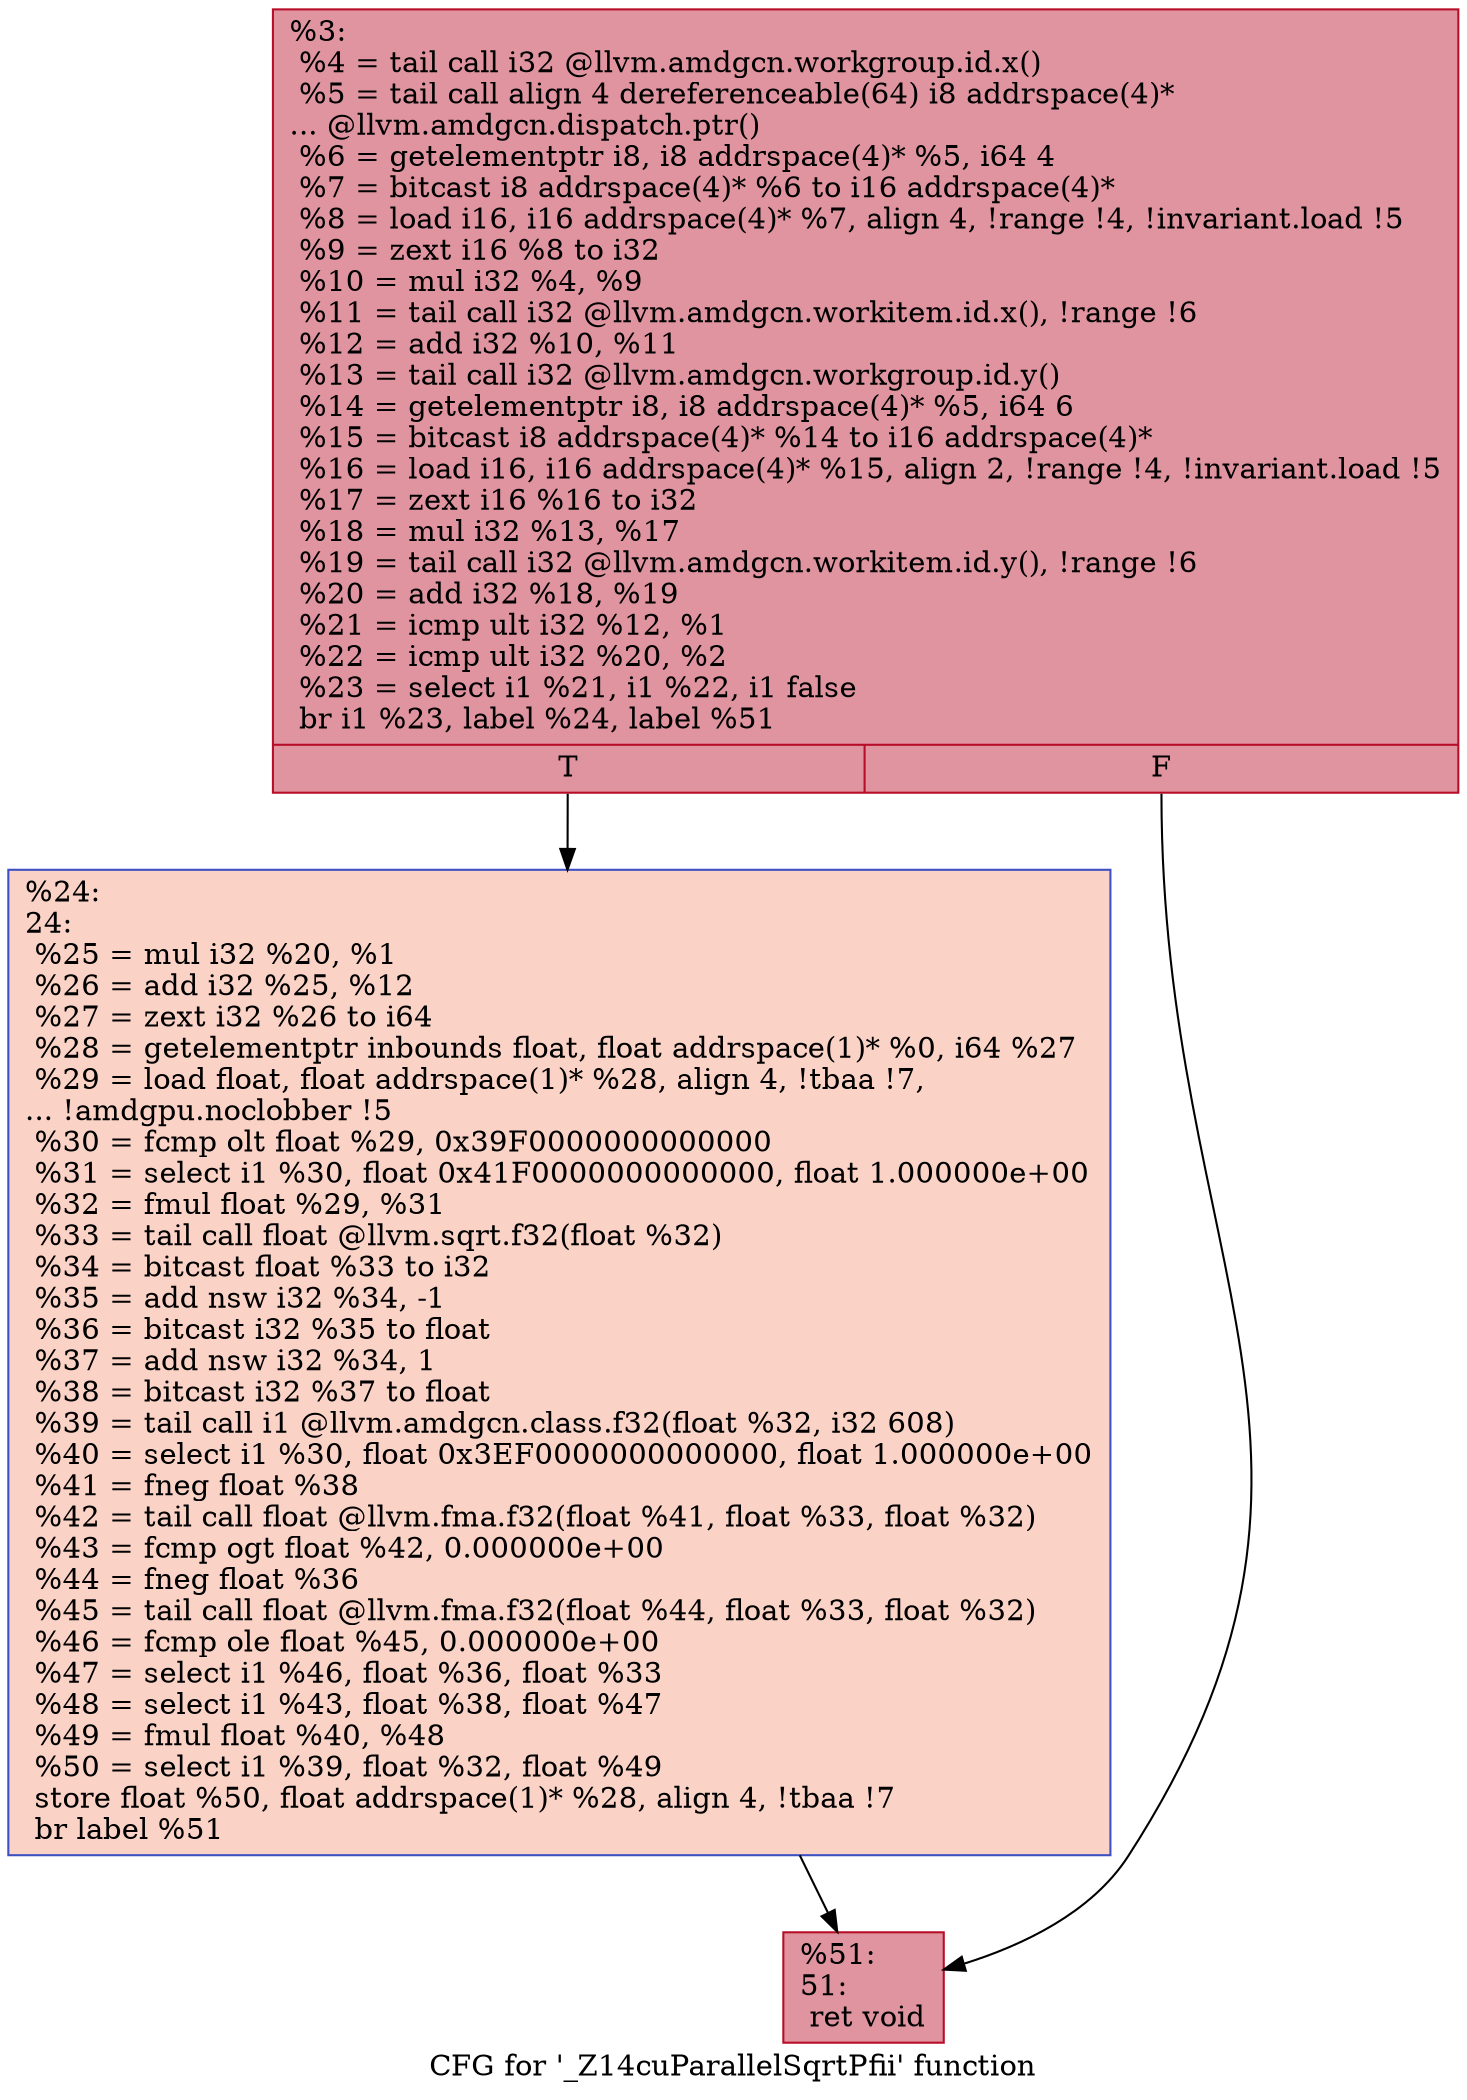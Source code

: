 digraph "CFG for '_Z14cuParallelSqrtPfii' function" {
	label="CFG for '_Z14cuParallelSqrtPfii' function";

	Node0x5f1b7f0 [shape=record,color="#b70d28ff", style=filled, fillcolor="#b70d2870",label="{%3:\l  %4 = tail call i32 @llvm.amdgcn.workgroup.id.x()\l  %5 = tail call align 4 dereferenceable(64) i8 addrspace(4)*\l... @llvm.amdgcn.dispatch.ptr()\l  %6 = getelementptr i8, i8 addrspace(4)* %5, i64 4\l  %7 = bitcast i8 addrspace(4)* %6 to i16 addrspace(4)*\l  %8 = load i16, i16 addrspace(4)* %7, align 4, !range !4, !invariant.load !5\l  %9 = zext i16 %8 to i32\l  %10 = mul i32 %4, %9\l  %11 = tail call i32 @llvm.amdgcn.workitem.id.x(), !range !6\l  %12 = add i32 %10, %11\l  %13 = tail call i32 @llvm.amdgcn.workgroup.id.y()\l  %14 = getelementptr i8, i8 addrspace(4)* %5, i64 6\l  %15 = bitcast i8 addrspace(4)* %14 to i16 addrspace(4)*\l  %16 = load i16, i16 addrspace(4)* %15, align 2, !range !4, !invariant.load !5\l  %17 = zext i16 %16 to i32\l  %18 = mul i32 %13, %17\l  %19 = tail call i32 @llvm.amdgcn.workitem.id.y(), !range !6\l  %20 = add i32 %18, %19\l  %21 = icmp ult i32 %12, %1\l  %22 = icmp ult i32 %20, %2\l  %23 = select i1 %21, i1 %22, i1 false\l  br i1 %23, label %24, label %51\l|{<s0>T|<s1>F}}"];
	Node0x5f1b7f0:s0 -> Node0x5f1f270;
	Node0x5f1b7f0:s1 -> Node0x5f1f300;
	Node0x5f1f270 [shape=record,color="#3d50c3ff", style=filled, fillcolor="#f59c7d70",label="{%24:\l24:                                               \l  %25 = mul i32 %20, %1\l  %26 = add i32 %25, %12\l  %27 = zext i32 %26 to i64\l  %28 = getelementptr inbounds float, float addrspace(1)* %0, i64 %27\l  %29 = load float, float addrspace(1)* %28, align 4, !tbaa !7,\l... !amdgpu.noclobber !5\l  %30 = fcmp olt float %29, 0x39F0000000000000\l  %31 = select i1 %30, float 0x41F0000000000000, float 1.000000e+00\l  %32 = fmul float %29, %31\l  %33 = tail call float @llvm.sqrt.f32(float %32)\l  %34 = bitcast float %33 to i32\l  %35 = add nsw i32 %34, -1\l  %36 = bitcast i32 %35 to float\l  %37 = add nsw i32 %34, 1\l  %38 = bitcast i32 %37 to float\l  %39 = tail call i1 @llvm.amdgcn.class.f32(float %32, i32 608)\l  %40 = select i1 %30, float 0x3EF0000000000000, float 1.000000e+00\l  %41 = fneg float %38\l  %42 = tail call float @llvm.fma.f32(float %41, float %33, float %32)\l  %43 = fcmp ogt float %42, 0.000000e+00\l  %44 = fneg float %36\l  %45 = tail call float @llvm.fma.f32(float %44, float %33, float %32)\l  %46 = fcmp ole float %45, 0.000000e+00\l  %47 = select i1 %46, float %36, float %33\l  %48 = select i1 %43, float %38, float %47\l  %49 = fmul float %40, %48\l  %50 = select i1 %39, float %32, float %49\l  store float %50, float addrspace(1)* %28, align 4, !tbaa !7\l  br label %51\l}"];
	Node0x5f1f270 -> Node0x5f1f300;
	Node0x5f1f300 [shape=record,color="#b70d28ff", style=filled, fillcolor="#b70d2870",label="{%51:\l51:                                               \l  ret void\l}"];
}
